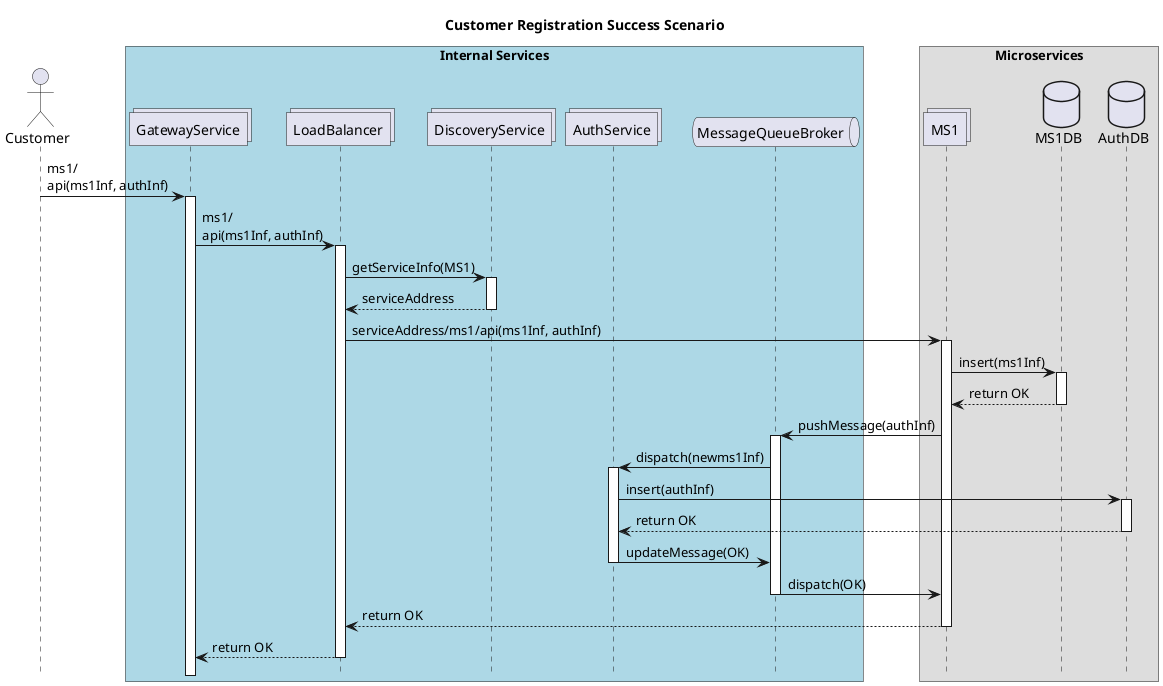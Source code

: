 @startuml CustomerRegistrationScenario
!pragma teoz true

title "Customer Registration Success Scenario"

hide footbox
actor Customer


box "Internal Services" #LightBlue
collections GatewayService
collections LoadBalancer
collections DiscoveryService
collections AuthService
queue MessageQueueBroker
end box

box "Microservices"
collections MS1
database MS1DB
database AuthDB
end box

Customer -> GatewayService ++ : ms1/\napi(ms1Inf, authInf)
GatewayService -> LoadBalancer ++ : ms1/\napi(ms1Inf, authInf)
LoadBalancer -> DiscoveryService ++ : getServiceInfo(MS1)
return serviceAddress 
LoadBalancer -> MS1 ++ : serviceAddress/ms1/api(ms1Inf, authInf)
MS1 -> MS1DB ++: insert(ms1Inf)
return return OK 
MS1 -> MessageQueueBroker ++ : pushMessage(authInf)
MessageQueueBroker -> AuthService ++ : dispatch(newms1Inf)
AuthService -> AuthDB ++ : insert(authInf)
return return OK 
AuthService -> MessageQueueBroker -- : updateMessage(OK)
MessageQueueBroker -> MS1 -- : dispatch(OK)
return return OK 
return return OK 

@enduml